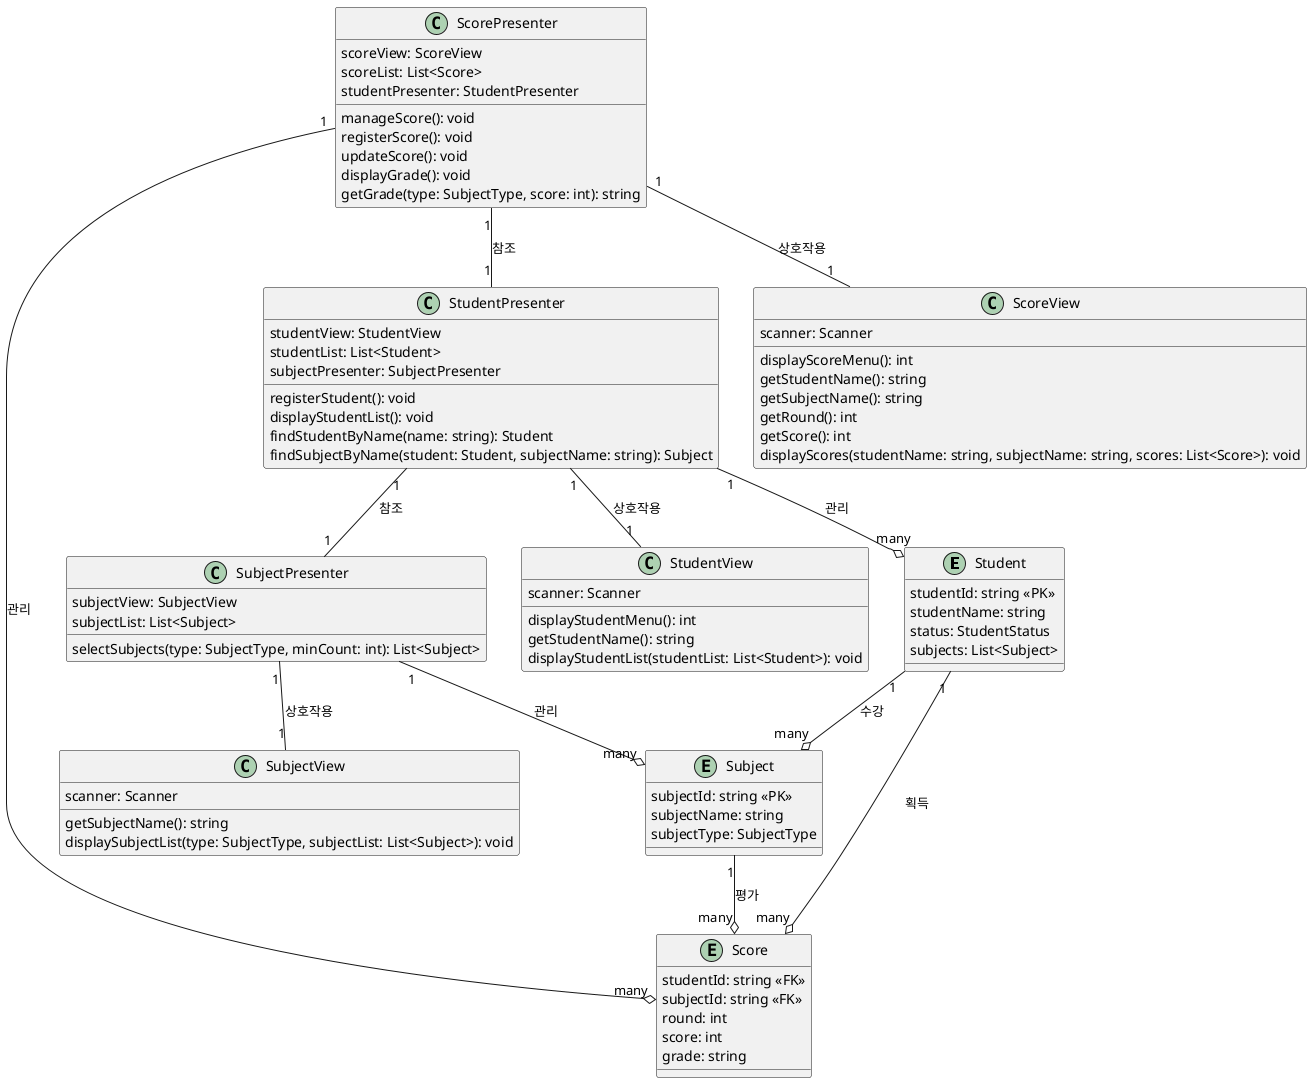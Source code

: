 @startuml
entity Student {
    studentId: string <<PK>>
    studentName: string
    status: StudentStatus
    subjects: List<Subject>
}

entity Subject {
    subjectId: string <<PK>>
    subjectName: string
    subjectType: SubjectType
}

entity Score {
    studentId: string <<FK>>
    subjectId: string <<FK>>
    round: int
    score: int
    grade: string
}

class StudentPresenter {
    studentView: StudentView
    studentList: List<Student>
    subjectPresenter: SubjectPresenter
    registerStudent(): void
    displayStudentList(): void
    findStudentByName(name: string): Student
    findSubjectByName(student: Student, subjectName: string): Subject
}

class SubjectPresenter {
    subjectView: SubjectView
    subjectList: List<Subject>
    selectSubjects(type: SubjectType, minCount: int): List<Subject>
}

class ScorePresenter {
    scoreView: ScoreView
    scoreList: List<Score>
    studentPresenter: StudentPresenter
    manageScore(): void
    registerScore(): void
    updateScore(): void
    displayGrade(): void
    getGrade(type: SubjectType, score: int): string
}

class StudentView {
    scanner: Scanner
    displayStudentMenu(): int
    getStudentName(): string
    displayStudentList(studentList: List<Student>): void
}

class SubjectView {
    scanner: Scanner
    getSubjectName(): string
    displaySubjectList(type: SubjectType, subjectList: List<Subject>): void
}

class ScoreView {
    scanner: Scanner
    displayScoreMenu(): int
    getStudentName(): string
    getSubjectName(): string
    getRound(): int
    getScore(): int
    displayScores(studentName: string, subjectName: string, scores: List<Score>): void
}

Student "1" --o "many" Subject : 수강
Student "1" --o "many" Score : 획득
Subject "1" --o "many" Score : 평가

StudentPresenter "1" -- "1" StudentView : 상호작용
StudentPresenter "1" --o "many" Student : 관리
StudentPresenter "1" -- "1" SubjectPresenter : 참조

SubjectPresenter "1" -- "1" SubjectView : 상호작용
SubjectPresenter "1" --o "many" Subject : 관리

ScorePresenter "1" -- "1" ScoreView : 상호작용
ScorePresenter "1" --o "many" Score : 관리
ScorePresenter "1" -- "1" StudentPresenter : 참조

@enduml